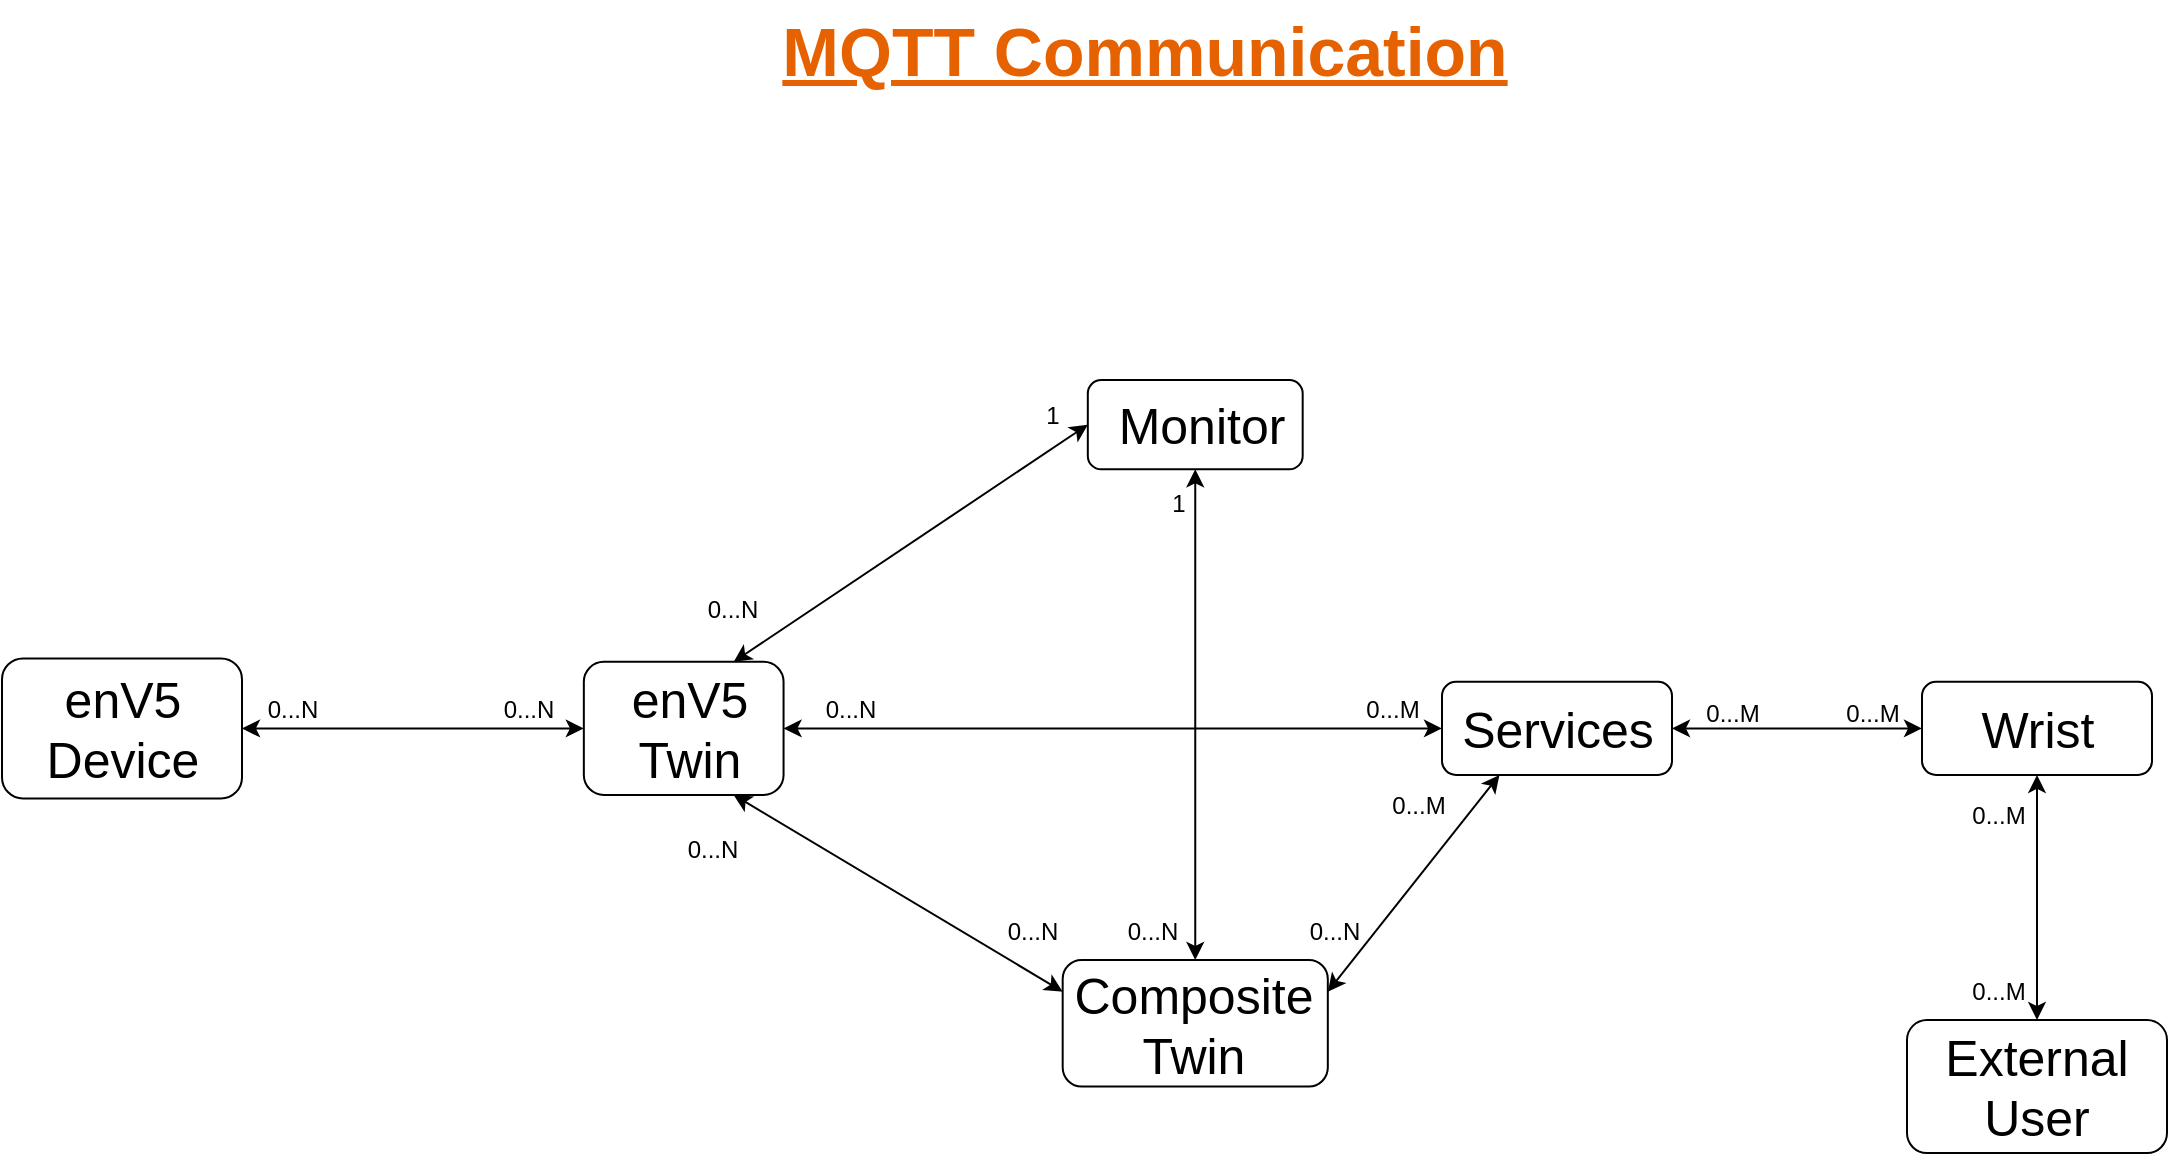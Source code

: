 <mxfile version="21.6.6" type="github">
  <diagram name="Seite-1" id="pCgU2v1KCKzK0VIAAoFf">
    <mxGraphModel dx="1593" dy="797" grid="1" gridSize="10" guides="1" tooltips="1" connect="1" arrows="1" fold="1" page="1" pageScale="1" pageWidth="1169" pageHeight="827" math="0" shadow="0">
      <root>
        <mxCell id="0" />
        <mxCell id="1" parent="0" />
        <mxCell id="_6tn3qe65ElhEkWi8F_9-35" value="&lt;font color=&quot;#e66100&quot;&gt;&lt;b&gt;&lt;font style=&quot;font-size: 34px;&quot;&gt;&lt;u&gt;MQTT Communication&lt;/u&gt;&lt;/font&gt;&lt;/b&gt;&lt;/font&gt;" style="text;html=1;strokeColor=none;fillColor=none;align=center;verticalAlign=middle;whiteSpace=wrap;rounded=0;container=0;" vertex="1" parent="1">
          <mxGeometry x="260.649" y="10" width="681.081" height="52.326" as="geometry" />
        </mxCell>
        <mxCell id="_6tn3qe65ElhEkWi8F_9-17" value="" style="endArrow=classic;startArrow=classic;html=1;rounded=0;entryX=0;entryY=0.5;entryDx=0;entryDy=0;exitX=1;exitY=0.5;exitDx=0;exitDy=0;" edge="1" parent="1" source="_6tn3qe65ElhEkWi8F_9-11" target="_6tn3qe65ElhEkWi8F_9-1">
          <mxGeometry width="50" height="50" relative="1" as="geometry">
            <mxPoint x="550.946" y="435.237" as="sourcePoint" />
            <mxPoint x="717.432" y="391.632" as="targetPoint" />
          </mxGeometry>
        </mxCell>
        <mxCell id="_6tn3qe65ElhEkWi8F_9-18" value="" style="endArrow=classic;startArrow=classic;html=1;rounded=0;entryX=0;entryY=0.5;entryDx=0;entryDy=0;exitX=1;exitY=0.5;exitDx=0;exitDy=0;" edge="1" parent="1" source="_6tn3qe65ElhEkWi8F_9-14" target="_6tn3qe65ElhEkWi8F_9-11">
          <mxGeometry width="50" height="50" relative="1" as="geometry">
            <mxPoint x="96.892" y="374.19" as="sourcePoint" />
            <mxPoint x="187.703" y="330.586" as="targetPoint" />
          </mxGeometry>
        </mxCell>
        <mxCell id="_6tn3qe65ElhEkWi8F_9-19" value="" style="endArrow=classic;startArrow=classic;html=1;rounded=0;entryX=0.5;entryY=1;entryDx=0;entryDy=0;exitX=0.5;exitY=0;exitDx=0;exitDy=0;" edge="1" parent="1" source="_6tn3qe65ElhEkWi8F_9-8" target="_6tn3qe65ElhEkWi8F_9-5">
          <mxGeometry width="50" height="50" relative="1" as="geometry">
            <mxPoint x="566.081" y="339.307" as="sourcePoint" />
            <mxPoint x="641.757" y="252.097" as="targetPoint" />
          </mxGeometry>
        </mxCell>
        <mxCell id="_6tn3qe65ElhEkWi8F_9-20" value="" style="endArrow=classic;startArrow=classic;html=1;rounded=0;entryX=0;entryY=0.5;entryDx=0;entryDy=0;exitX=0.75;exitY=0;exitDx=0;exitDy=0;" edge="1" parent="1" source="_6tn3qe65ElhEkWi8F_9-11" target="_6tn3qe65ElhEkWi8F_9-5">
          <mxGeometry width="50" height="50" relative="1" as="geometry">
            <mxPoint x="390.514" y="234.655" as="sourcePoint" />
            <mxPoint x="466.189" y="147.446" as="targetPoint" />
          </mxGeometry>
        </mxCell>
        <mxCell id="_6tn3qe65ElhEkWi8F_9-21" value="" style="endArrow=classic;startArrow=classic;html=1;rounded=0;entryX=0;entryY=0.25;entryDx=0;entryDy=0;exitX=0.75;exitY=1;exitDx=0;exitDy=0;" edge="1" parent="1" source="_6tn3qe65ElhEkWi8F_9-11" target="_6tn3qe65ElhEkWi8F_9-8">
          <mxGeometry width="50" height="50" relative="1" as="geometry">
            <mxPoint x="323.919" y="618.376" as="sourcePoint" />
            <mxPoint x="399.595" y="531.167" as="targetPoint" />
          </mxGeometry>
        </mxCell>
        <mxCell id="_6tn3qe65ElhEkWi8F_9-22" value="" style="endArrow=classic;startArrow=classic;html=1;rounded=0;entryX=0.25;entryY=1;entryDx=0;entryDy=0;exitX=1;exitY=0.25;exitDx=0;exitDy=0;" edge="1" parent="1" source="_6tn3qe65ElhEkWi8F_9-8" target="_6tn3qe65ElhEkWi8F_9-1">
          <mxGeometry width="50" height="50" relative="1" as="geometry">
            <mxPoint x="777.973" y="566.051" as="sourcePoint" />
            <mxPoint x="853.649" y="478.841" as="targetPoint" />
          </mxGeometry>
        </mxCell>
        <mxCell id="_6tn3qe65ElhEkWi8F_9-23" value="0...N" style="text;html=1;strokeColor=none;fillColor=none;align=center;verticalAlign=middle;whiteSpace=wrap;rounded=0;container=0;" vertex="1" parent="1">
          <mxGeometry x="409.184" y="339.195" width="90.811" height="52.326" as="geometry" />
        </mxCell>
        <mxCell id="_6tn3qe65ElhEkWi8F_9-24" value="0...N" style="text;html=1;strokeColor=none;fillColor=none;align=center;verticalAlign=middle;whiteSpace=wrap;rounded=0;container=0;" vertex="1" parent="1">
          <mxGeometry x="499.99" y="449.772" width="90.811" height="52.326" as="geometry" />
        </mxCell>
        <mxCell id="_6tn3qe65ElhEkWi8F_9-25" value="0...N" style="text;html=1;strokeColor=none;fillColor=none;align=center;verticalAlign=middle;whiteSpace=wrap;rounded=0;container=0;" vertex="1" parent="1">
          <mxGeometry x="651.148" y="449.772" width="90.811" height="52.326" as="geometry" />
        </mxCell>
        <mxCell id="_6tn3qe65ElhEkWi8F_9-26" value="0...M" style="text;html=1;strokeColor=none;fillColor=none;align=center;verticalAlign=middle;whiteSpace=wrap;rounded=0;container=0;" vertex="1" parent="1">
          <mxGeometry x="679.993" y="339.195" width="90.811" height="52.326" as="geometry" />
        </mxCell>
        <mxCell id="_6tn3qe65ElhEkWi8F_9-27" value="0...M" style="text;html=1;strokeColor=none;fillColor=none;align=center;verticalAlign=middle;whiteSpace=wrap;rounded=0;container=0;" vertex="1" parent="1">
          <mxGeometry x="692.914" y="386.998" width="90.811" height="52.326" as="geometry" />
        </mxCell>
        <mxCell id="_6tn3qe65ElhEkWi8F_9-28" value="1" style="text;html=1;strokeColor=none;fillColor=none;align=center;verticalAlign=middle;whiteSpace=wrap;rounded=0;container=0;" vertex="1" parent="1">
          <mxGeometry x="509.999" y="192.336" width="90.811" height="52.326" as="geometry" />
        </mxCell>
        <mxCell id="_6tn3qe65ElhEkWi8F_9-29" value="0...N" style="text;html=1;strokeColor=none;fillColor=none;align=center;verticalAlign=middle;whiteSpace=wrap;rounded=0;container=0;" vertex="1" parent="1">
          <mxGeometry x="340.004" y="409.188" width="90.811" height="52.326" as="geometry" />
        </mxCell>
        <mxCell id="_6tn3qe65ElhEkWi8F_9-30" value="0...N" style="text;html=1;strokeColor=none;fillColor=none;align=center;verticalAlign=middle;whiteSpace=wrap;rounded=0;container=0;" vertex="1" parent="1">
          <mxGeometry x="350.004" y="288.607" width="90.811" height="52.326" as="geometry" />
        </mxCell>
        <mxCell id="_6tn3qe65ElhEkWi8F_9-31" value="1" style="text;html=1;strokeColor=none;fillColor=none;align=center;verticalAlign=middle;whiteSpace=wrap;rounded=0;container=0;" vertex="1" parent="1">
          <mxGeometry x="572.91" y="236.277" width="90.811" height="52.326" as="geometry" />
        </mxCell>
        <mxCell id="_6tn3qe65ElhEkWi8F_9-33" value="0...N" style="text;html=1;strokeColor=none;fillColor=none;align=center;verticalAlign=middle;whiteSpace=wrap;rounded=0;container=0;" vertex="1" parent="1">
          <mxGeometry x="130.002" y="339.195" width="90.811" height="52.326" as="geometry" />
        </mxCell>
        <mxCell id="_6tn3qe65ElhEkWi8F_9-34" value="0...N" style="text;html=1;strokeColor=none;fillColor=none;align=center;verticalAlign=middle;whiteSpace=wrap;rounded=0;container=0;" vertex="1" parent="1">
          <mxGeometry x="248.248" y="339.195" width="90.811" height="52.326" as="geometry" />
        </mxCell>
        <mxCell id="_6tn3qe65ElhEkWi8F_9-40" value="" style="group" vertex="1" connectable="0" parent="1">
          <mxGeometry x="30" y="339.19" width="120" height="70" as="geometry" />
        </mxCell>
        <mxCell id="_6tn3qe65ElhEkWi8F_9-14" value="" style="rounded=1;whiteSpace=wrap;html=1;container=0;" vertex="1" parent="_6tn3qe65ElhEkWi8F_9-40">
          <mxGeometry width="120" height="70" as="geometry" />
        </mxCell>
        <mxCell id="_6tn3qe65ElhEkWi8F_9-15" value="&lt;div style=&quot;font-size: 25px;&quot;&gt;&lt;font style=&quot;font-size: 25px;&quot;&gt;enV5&lt;/font&gt;&lt;/div&gt;&lt;div style=&quot;font-size: 25px;&quot;&gt;&lt;font style=&quot;font-size: 25px;&quot;&gt;Device&lt;font style=&quot;font-size: 25px;&quot;&gt;&lt;br&gt;&lt;/font&gt;&lt;/font&gt;&lt;/div&gt;" style="text;html=1;strokeColor=none;fillColor=none;align=center;verticalAlign=middle;whiteSpace=wrap;rounded=0;container=0;" vertex="1" parent="_6tn3qe65ElhEkWi8F_9-40">
          <mxGeometry x="14.599" y="8.837" width="90.811" height="52.326" as="geometry" />
        </mxCell>
        <mxCell id="_6tn3qe65ElhEkWi8F_9-41" value="" style="group" vertex="1" connectable="0" parent="1">
          <mxGeometry x="320.92" y="340.93" width="99.86" height="66.52" as="geometry" />
        </mxCell>
        <mxCell id="_6tn3qe65ElhEkWi8F_9-11" value="" style="rounded=1;whiteSpace=wrap;html=1;container=0;" vertex="1" parent="_6tn3qe65ElhEkWi8F_9-41">
          <mxGeometry width="99.86" height="66.52" as="geometry" />
        </mxCell>
        <mxCell id="_6tn3qe65ElhEkWi8F_9-12" value="&lt;div style=&quot;font-size: 25px;&quot;&gt;&lt;font style=&quot;font-size: 25px;&quot;&gt;enV5&lt;/font&gt;&lt;/div&gt;&lt;div style=&quot;font-size: 25px;&quot;&gt;&lt;font style=&quot;font-size: 25px;&quot;&gt;Twin&lt;/font&gt;&lt;br&gt;&lt;/div&gt;" style="text;html=1;strokeColor=none;fillColor=none;align=center;verticalAlign=middle;whiteSpace=wrap;rounded=0;container=0;" vertex="1" parent="_6tn3qe65ElhEkWi8F_9-41">
          <mxGeometry x="28.294" y="16.63" width="49.93" height="33.26" as="geometry" />
        </mxCell>
        <mxCell id="_6tn3qe65ElhEkWi8F_9-42" value="" style="group" vertex="1" connectable="0" parent="1">
          <mxGeometry x="572.91" y="200" width="107.43" height="44.66" as="geometry" />
        </mxCell>
        <mxCell id="_6tn3qe65ElhEkWi8F_9-5" value="" style="rounded=1;whiteSpace=wrap;html=1;container=0;" vertex="1" parent="_6tn3qe65ElhEkWi8F_9-42">
          <mxGeometry width="107.43" height="44.66" as="geometry" />
        </mxCell>
        <mxCell id="_6tn3qe65ElhEkWi8F_9-6" value="&lt;font style=&quot;font-size: 25px;&quot;&gt;Monitor&lt;/font&gt;" style="text;html=1;strokeColor=none;fillColor=none;align=center;verticalAlign=middle;whiteSpace=wrap;rounded=0;container=0;" vertex="1" parent="_6tn3qe65ElhEkWi8F_9-42">
          <mxGeometry x="30.439" y="11.165" width="53.715" height="22.33" as="geometry" />
        </mxCell>
        <mxCell id="_6tn3qe65ElhEkWi8F_9-43" value="" style="group" vertex="1" connectable="0" parent="1">
          <mxGeometry x="560.34" y="490" width="132.57" height="63.26" as="geometry" />
        </mxCell>
        <mxCell id="_6tn3qe65ElhEkWi8F_9-8" value="" style="rounded=1;whiteSpace=wrap;html=1;container=0;" vertex="1" parent="_6tn3qe65ElhEkWi8F_9-43">
          <mxGeometry width="132.57" height="63.26" as="geometry" />
        </mxCell>
        <mxCell id="_6tn3qe65ElhEkWi8F_9-9" value="&lt;div style=&quot;font-size: 25px;&quot;&gt;&lt;font style=&quot;font-size: 25px;&quot;&gt;Composite&lt;/font&gt;&lt;/div&gt;&lt;div style=&quot;font-size: 25px;&quot;&gt;&lt;font style=&quot;font-size: 25px;&quot;&gt;Twin&lt;/font&gt;&lt;br&gt;&lt;/div&gt;" style="text;html=1;strokeColor=none;fillColor=none;align=center;verticalAlign=middle;whiteSpace=wrap;rounded=0;container=0;" vertex="1" parent="_6tn3qe65ElhEkWi8F_9-43">
          <mxGeometry x="33.139" y="15.815" width="66.285" height="31.63" as="geometry" />
        </mxCell>
        <mxCell id="_6tn3qe65ElhEkWi8F_9-44" value="0...N" style="text;html=1;strokeColor=none;fillColor=none;align=center;verticalAlign=middle;whiteSpace=wrap;rounded=0;container=0;" vertex="1" parent="1">
          <mxGeometry x="560.338" y="449.772" width="90.811" height="52.326" as="geometry" />
        </mxCell>
        <mxCell id="_6tn3qe65ElhEkWi8F_9-46" value="" style="group" vertex="1" connectable="0" parent="1">
          <mxGeometry x="750" y="350.93" width="115" height="46.52" as="geometry" />
        </mxCell>
        <mxCell id="_6tn3qe65ElhEkWi8F_9-1" value="" style="rounded=1;whiteSpace=wrap;html=1;container=0;" vertex="1" parent="_6tn3qe65ElhEkWi8F_9-46">
          <mxGeometry width="115.0" height="46.52" as="geometry" />
        </mxCell>
        <mxCell id="_6tn3qe65ElhEkWi8F_9-2" value="&lt;font style=&quot;font-size: 25px;&quot;&gt;Services&lt;/font&gt;" style="text;html=1;strokeColor=none;fillColor=none;align=center;verticalAlign=middle;whiteSpace=wrap;rounded=0;container=0;" vertex="1" parent="_6tn3qe65ElhEkWi8F_9-46">
          <mxGeometry x="28.753" y="11.63" width="57.5" height="23.26" as="geometry" />
        </mxCell>
        <mxCell id="_6tn3qe65ElhEkWi8F_9-49" value="" style="group" vertex="1" connectable="0" parent="1">
          <mxGeometry x="990" y="350.93" width="115" height="46.52" as="geometry" />
        </mxCell>
        <mxCell id="_6tn3qe65ElhEkWi8F_9-50" value="" style="rounded=1;whiteSpace=wrap;html=1;container=0;" vertex="1" parent="_6tn3qe65ElhEkWi8F_9-49">
          <mxGeometry width="115.0" height="46.52" as="geometry" />
        </mxCell>
        <mxCell id="_6tn3qe65ElhEkWi8F_9-51" value="&lt;font style=&quot;font-size: 25px;&quot;&gt;Wrist&lt;/font&gt;" style="text;html=1;strokeColor=none;fillColor=none;align=center;verticalAlign=middle;whiteSpace=wrap;rounded=0;container=0;" vertex="1" parent="_6tn3qe65ElhEkWi8F_9-49">
          <mxGeometry x="28.753" y="11.63" width="57.5" height="23.26" as="geometry" />
        </mxCell>
        <mxCell id="_6tn3qe65ElhEkWi8F_9-52" value="" style="endArrow=classic;startArrow=classic;html=1;rounded=0;entryX=0;entryY=0.5;entryDx=0;entryDy=0;exitX=1;exitY=0.5;exitDx=0;exitDy=0;" edge="1" parent="1" source="_6tn3qe65ElhEkWi8F_9-1" target="_6tn3qe65ElhEkWi8F_9-50">
          <mxGeometry width="50" height="50" relative="1" as="geometry">
            <mxPoint x="880" y="470" as="sourcePoint" />
            <mxPoint x="930" y="420" as="targetPoint" />
          </mxGeometry>
        </mxCell>
        <mxCell id="_6tn3qe65ElhEkWi8F_9-54" value="" style="group" vertex="1" connectable="0" parent="1">
          <mxGeometry x="982.5" y="520" width="130" height="66.52" as="geometry" />
        </mxCell>
        <mxCell id="_6tn3qe65ElhEkWi8F_9-55" value="" style="rounded=1;whiteSpace=wrap;html=1;container=0;" vertex="1" parent="_6tn3qe65ElhEkWi8F_9-54">
          <mxGeometry width="130.0" height="66.52" as="geometry" />
        </mxCell>
        <mxCell id="_6tn3qe65ElhEkWi8F_9-56" value="&lt;div style=&quot;font-size: 25px;&quot;&gt;&lt;font style=&quot;font-size: 25px;&quot;&gt;External&lt;/font&gt;&lt;/div&gt;&lt;div style=&quot;font-size: 25px;&quot;&gt;&lt;font style=&quot;font-size: 25px;&quot;&gt;User&lt;font style=&quot;font-size: 25px;&quot;&gt;&lt;br&gt;&lt;/font&gt;&lt;/font&gt;&lt;/div&gt;" style="text;html=1;strokeColor=none;fillColor=none;align=center;verticalAlign=middle;whiteSpace=wrap;rounded=0;container=0;" vertex="1" parent="_6tn3qe65ElhEkWi8F_9-54">
          <mxGeometry x="32.504" y="16.63" width="65.0" height="33.26" as="geometry" />
        </mxCell>
        <mxCell id="_6tn3qe65ElhEkWi8F_9-57" value="" style="endArrow=classic;startArrow=classic;html=1;rounded=0;entryX=0.5;entryY=1;entryDx=0;entryDy=0;exitX=0.5;exitY=0;exitDx=0;exitDy=0;" edge="1" parent="1" source="_6tn3qe65ElhEkWi8F_9-55" target="_6tn3qe65ElhEkWi8F_9-50">
          <mxGeometry width="50" height="50" relative="1" as="geometry">
            <mxPoint x="1010" y="489.32" as="sourcePoint" />
            <mxPoint x="1060" y="439.32" as="targetPoint" />
          </mxGeometry>
        </mxCell>
        <mxCell id="_6tn3qe65ElhEkWi8F_9-58" value="0...M" style="text;html=1;strokeColor=none;fillColor=none;align=center;verticalAlign=middle;whiteSpace=wrap;rounded=0;container=0;" vertex="1" parent="1">
          <mxGeometry x="850.003" y="340.935" width="90.811" height="52.326" as="geometry" />
        </mxCell>
        <mxCell id="_6tn3qe65ElhEkWi8F_9-59" value="0...M" style="text;html=1;strokeColor=none;fillColor=none;align=center;verticalAlign=middle;whiteSpace=wrap;rounded=0;container=0;" vertex="1" parent="1">
          <mxGeometry x="920.003" y="340.935" width="90.811" height="52.326" as="geometry" />
        </mxCell>
        <mxCell id="_6tn3qe65ElhEkWi8F_9-60" value="0...M" style="text;html=1;strokeColor=none;fillColor=none;align=center;verticalAlign=middle;whiteSpace=wrap;rounded=0;container=0;" vertex="1" parent="1">
          <mxGeometry x="982.503" y="391.525" width="90.811" height="52.326" as="geometry" />
        </mxCell>
        <mxCell id="_6tn3qe65ElhEkWi8F_9-61" value="0...M" style="text;html=1;strokeColor=none;fillColor=none;align=center;verticalAlign=middle;whiteSpace=wrap;rounded=0;container=0;" vertex="1" parent="1">
          <mxGeometry x="982.503" y="480.005" width="90.811" height="52.326" as="geometry" />
        </mxCell>
      </root>
    </mxGraphModel>
  </diagram>
</mxfile>
